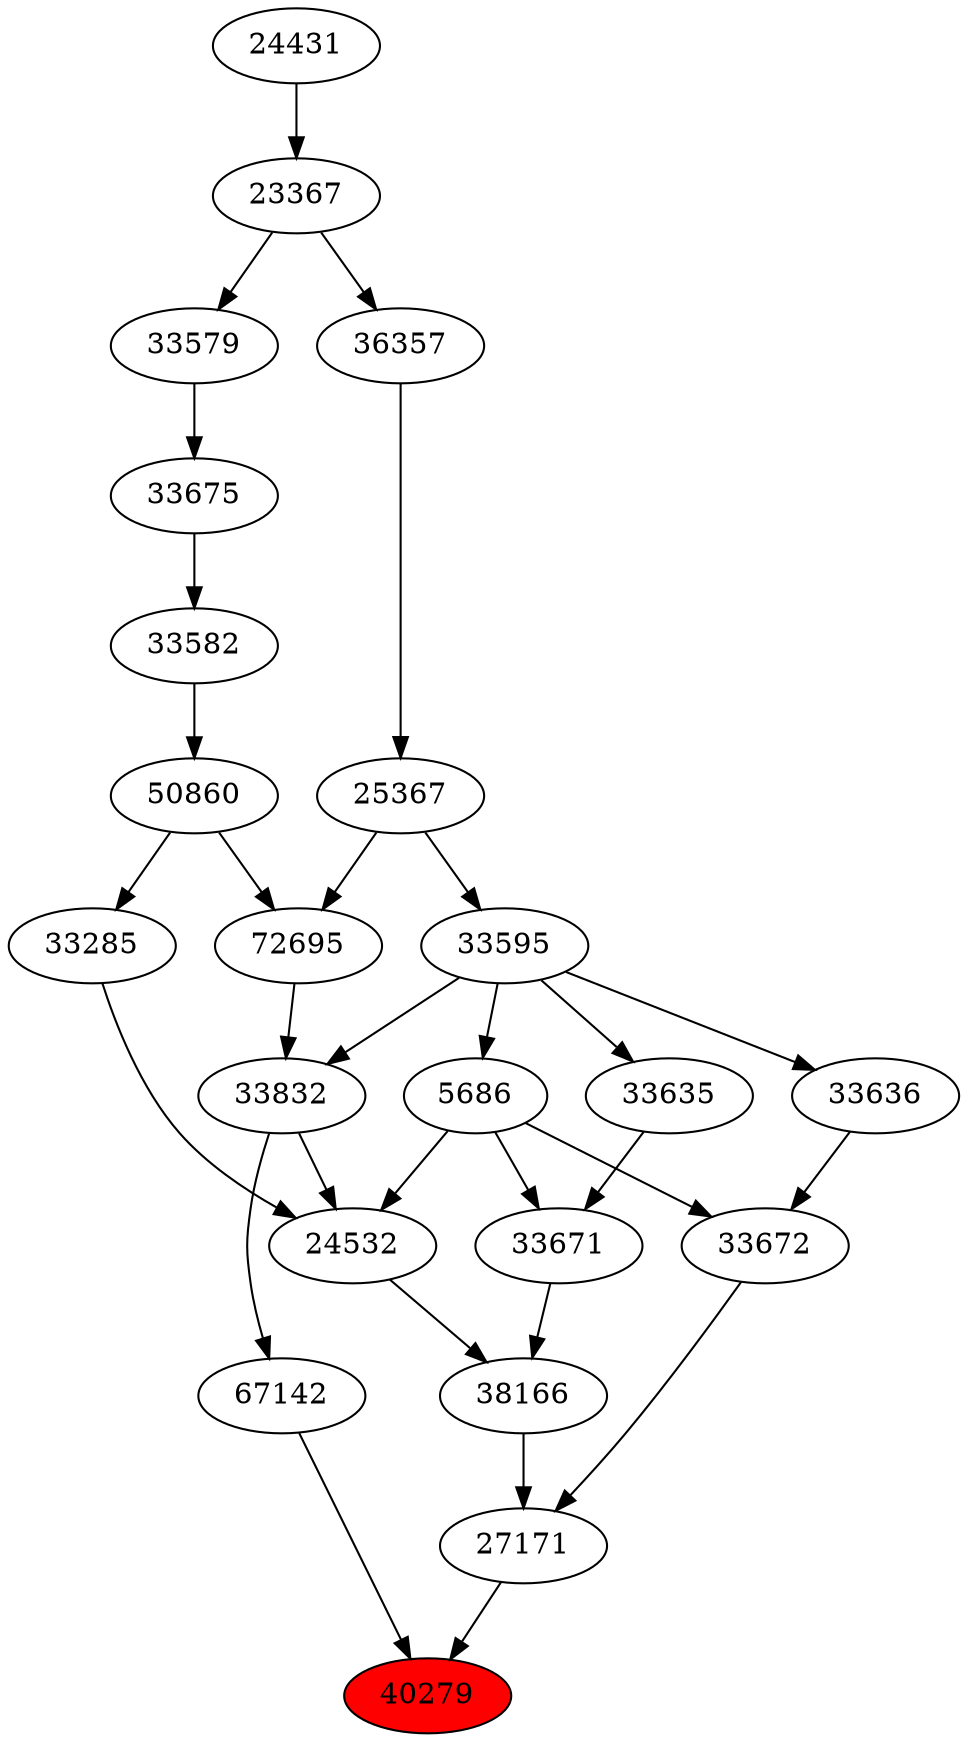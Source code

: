strict digraph{ 
40279 [label="40279" fillcolor=red style=filled]
27171 -> 40279
67142 -> 40279
27171 [label="27171"]
33672 -> 27171
38166 -> 27171
67142 [label="67142"]
33832 -> 67142
33672 [label="33672"]
33636 -> 33672
5686 -> 33672
38166 [label="38166"]
24532 -> 38166
33671 -> 38166
33832 [label="33832"]
72695 -> 33832
33595 -> 33832
33636 [label="33636"]
33595 -> 33636
5686 [label="5686"]
33595 -> 5686
24532 [label="24532"]
33285 -> 24532
5686 -> 24532
33832 -> 24532
33671 [label="33671"]
5686 -> 33671
33635 -> 33671
72695 [label="72695"]
50860 -> 72695
25367 -> 72695
33595 [label="33595"]
25367 -> 33595
33285 [label="33285"]
50860 -> 33285
33635 [label="33635"]
33595 -> 33635
50860 [label="50860"]
33582 -> 50860
25367 [label="25367"]
36357 -> 25367
33582 [label="33582"]
33675 -> 33582
36357 [label="36357"]
23367 -> 36357
33675 [label="33675"]
33579 -> 33675
23367 [label="23367"]
24431 -> 23367
33579 [label="33579"]
23367 -> 33579
24431 [label="24431"]
}
